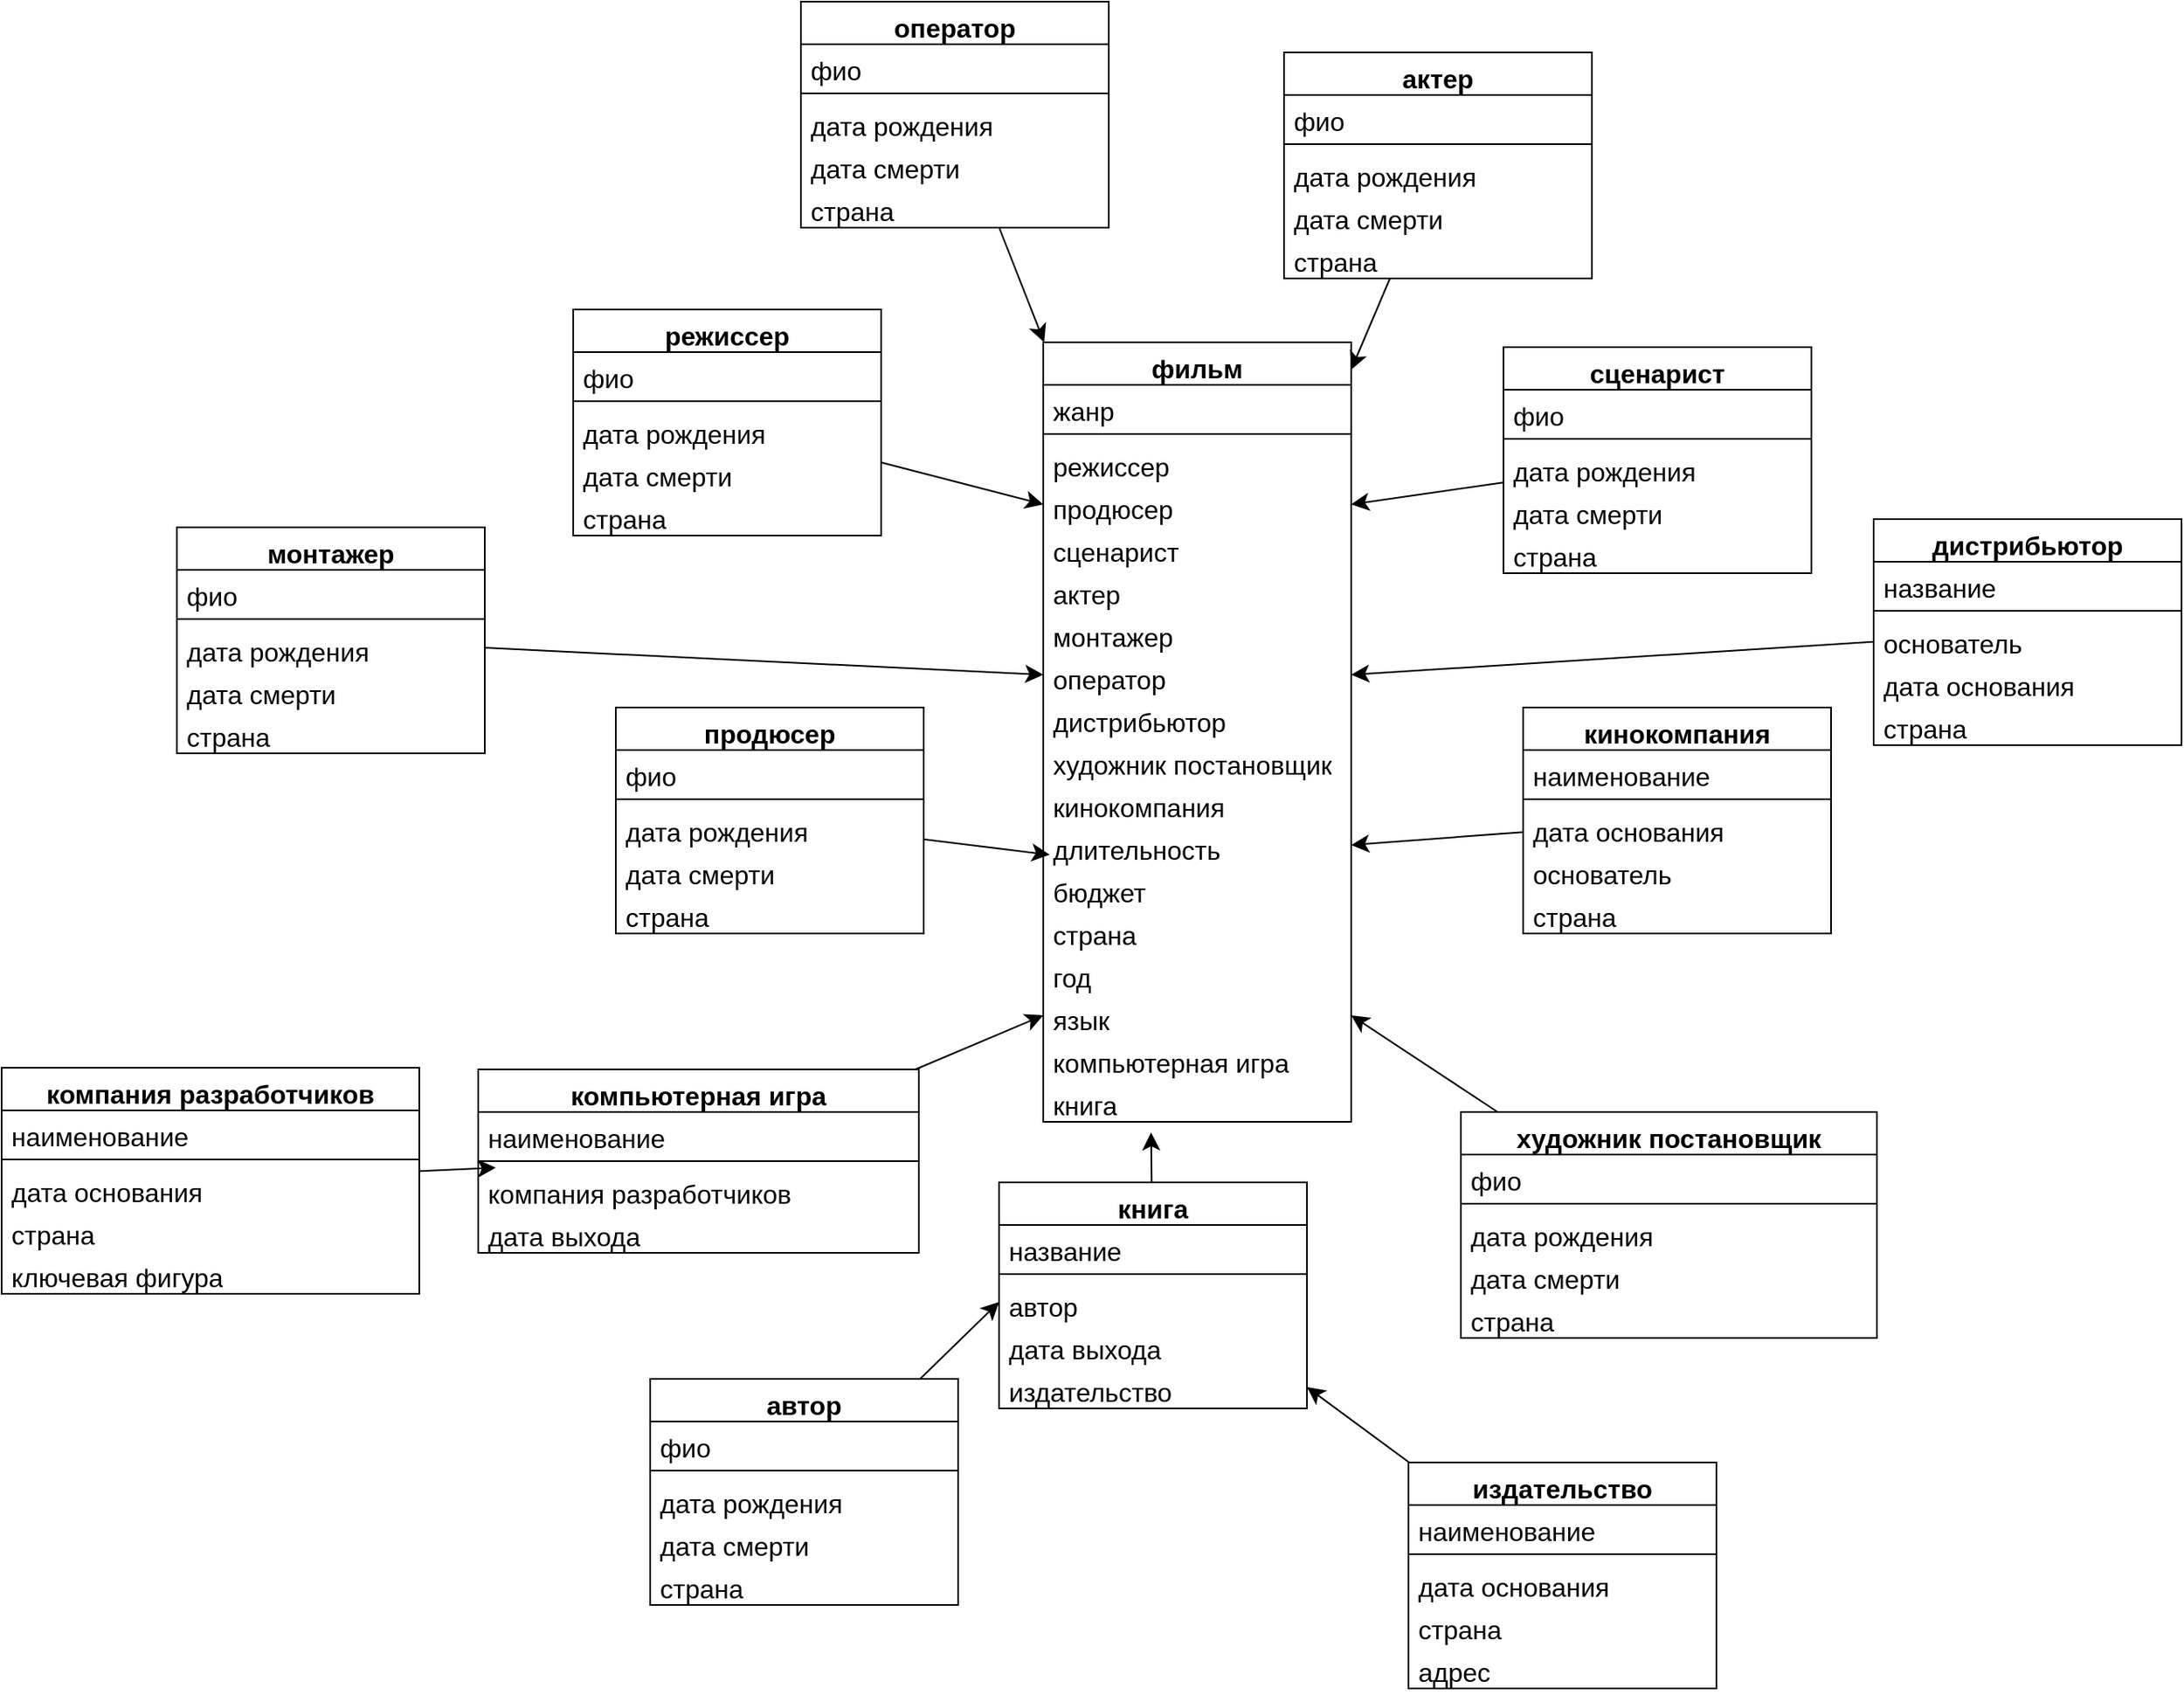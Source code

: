 <mxfile version="22.1.4" type="github">
  <diagram name="Страница — 1" id="YcqCHWIWePCYdiNYuav_">
    <mxGraphModel dx="2467" dy="1627" grid="0" gridSize="10" guides="1" tooltips="1" connect="1" arrows="1" fold="1" page="0" pageScale="1" pageWidth="827" pageHeight="1169" math="0" shadow="0">
      <root>
        <mxCell id="0" />
        <mxCell id="1" parent="0" />
        <mxCell id="nUtaBXKTbWJjMgn6V13K-16" value="фильм" style="swimlane;fontStyle=1;align=center;verticalAlign=top;childLayout=stackLayout;horizontal=1;startSize=26;horizontalStack=0;resizeParent=1;resizeParentMax=0;resizeLast=0;collapsible=1;marginBottom=0;whiteSpace=wrap;html=1;fontSize=16;" vertex="1" parent="1">
          <mxGeometry x="666" y="57" width="188" height="476" as="geometry" />
        </mxCell>
        <mxCell id="nUtaBXKTbWJjMgn6V13K-17" value="жанр" style="text;strokeColor=none;fillColor=none;align=left;verticalAlign=top;spacingLeft=4;spacingRight=4;overflow=hidden;rotatable=0;points=[[0,0.5],[1,0.5]];portConstraint=eastwest;whiteSpace=wrap;html=1;fontSize=16;" vertex="1" parent="nUtaBXKTbWJjMgn6V13K-16">
          <mxGeometry y="26" width="188" height="26" as="geometry" />
        </mxCell>
        <mxCell id="nUtaBXKTbWJjMgn6V13K-18" value="" style="line;strokeWidth=1;fillColor=none;align=left;verticalAlign=middle;spacingTop=-1;spacingLeft=3;spacingRight=3;rotatable=0;labelPosition=right;points=[];portConstraint=eastwest;strokeColor=inherit;fontSize=16;" vertex="1" parent="nUtaBXKTbWJjMgn6V13K-16">
          <mxGeometry y="52" width="188" height="8" as="geometry" />
        </mxCell>
        <mxCell id="nUtaBXKTbWJjMgn6V13K-19" value="режиссер" style="text;strokeColor=none;fillColor=none;align=left;verticalAlign=top;spacingLeft=4;spacingRight=4;overflow=hidden;rotatable=0;points=[[0,0.5],[1,0.5]];portConstraint=eastwest;whiteSpace=wrap;html=1;fontSize=16;" vertex="1" parent="nUtaBXKTbWJjMgn6V13K-16">
          <mxGeometry y="60" width="188" height="26" as="geometry" />
        </mxCell>
        <mxCell id="nUtaBXKTbWJjMgn6V13K-20" value="продюсер" style="text;strokeColor=none;fillColor=none;align=left;verticalAlign=top;spacingLeft=4;spacingRight=4;overflow=hidden;rotatable=0;points=[[0,0.5],[1,0.5]];portConstraint=eastwest;whiteSpace=wrap;html=1;fontSize=16;" vertex="1" parent="nUtaBXKTbWJjMgn6V13K-16">
          <mxGeometry y="86" width="188" height="26" as="geometry" />
        </mxCell>
        <mxCell id="nUtaBXKTbWJjMgn6V13K-21" value="сценарист" style="text;strokeColor=none;fillColor=none;align=left;verticalAlign=top;spacingLeft=4;spacingRight=4;overflow=hidden;rotatable=0;points=[[0,0.5],[1,0.5]];portConstraint=eastwest;whiteSpace=wrap;html=1;fontSize=16;" vertex="1" parent="nUtaBXKTbWJjMgn6V13K-16">
          <mxGeometry y="112" width="188" height="26" as="geometry" />
        </mxCell>
        <mxCell id="nUtaBXKTbWJjMgn6V13K-22" value="актер" style="text;strokeColor=none;fillColor=none;align=left;verticalAlign=top;spacingLeft=4;spacingRight=4;overflow=hidden;rotatable=0;points=[[0,0.5],[1,0.5]];portConstraint=eastwest;whiteSpace=wrap;html=1;fontSize=16;" vertex="1" parent="nUtaBXKTbWJjMgn6V13K-16">
          <mxGeometry y="138" width="188" height="26" as="geometry" />
        </mxCell>
        <mxCell id="nUtaBXKTbWJjMgn6V13K-141" value="монтажер" style="text;strokeColor=none;fillColor=none;align=left;verticalAlign=top;spacingLeft=4;spacingRight=4;overflow=hidden;rotatable=0;points=[[0,0.5],[1,0.5]];portConstraint=eastwest;whiteSpace=wrap;html=1;fontSize=16;" vertex="1" parent="nUtaBXKTbWJjMgn6V13K-16">
          <mxGeometry y="164" width="188" height="26" as="geometry" />
        </mxCell>
        <mxCell id="nUtaBXKTbWJjMgn6V13K-29" value="оператор" style="text;strokeColor=none;fillColor=none;align=left;verticalAlign=top;spacingLeft=4;spacingRight=4;overflow=hidden;rotatable=0;points=[[0,0.5],[1,0.5]];portConstraint=eastwest;whiteSpace=wrap;html=1;fontSize=16;" vertex="1" parent="nUtaBXKTbWJjMgn6V13K-16">
          <mxGeometry y="190" width="188" height="26" as="geometry" />
        </mxCell>
        <mxCell id="nUtaBXKTbWJjMgn6V13K-142" value="дистрибьютор" style="text;strokeColor=none;fillColor=none;align=left;verticalAlign=top;spacingLeft=4;spacingRight=4;overflow=hidden;rotatable=0;points=[[0,0.5],[1,0.5]];portConstraint=eastwest;whiteSpace=wrap;html=1;fontSize=16;" vertex="1" parent="nUtaBXKTbWJjMgn6V13K-16">
          <mxGeometry y="216" width="188" height="26" as="geometry" />
        </mxCell>
        <mxCell id="nUtaBXKTbWJjMgn6V13K-30" value="художник постановщик" style="text;strokeColor=none;fillColor=none;align=left;verticalAlign=top;spacingLeft=4;spacingRight=4;overflow=hidden;rotatable=0;points=[[0,0.5],[1,0.5]];portConstraint=eastwest;whiteSpace=wrap;html=1;fontSize=16;" vertex="1" parent="nUtaBXKTbWJjMgn6V13K-16">
          <mxGeometry y="242" width="188" height="26" as="geometry" />
        </mxCell>
        <mxCell id="nUtaBXKTbWJjMgn6V13K-28" value="кинокомпания" style="text;strokeColor=none;fillColor=none;align=left;verticalAlign=top;spacingLeft=4;spacingRight=4;overflow=hidden;rotatable=0;points=[[0,0.5],[1,0.5]];portConstraint=eastwest;whiteSpace=wrap;html=1;fontSize=16;" vertex="1" parent="nUtaBXKTbWJjMgn6V13K-16">
          <mxGeometry y="268" width="188" height="26" as="geometry" />
        </mxCell>
        <mxCell id="nUtaBXKTbWJjMgn6V13K-23" value="длительность" style="text;strokeColor=none;fillColor=none;align=left;verticalAlign=top;spacingLeft=4;spacingRight=4;overflow=hidden;rotatable=0;points=[[0,0.5],[1,0.5]];portConstraint=eastwest;whiteSpace=wrap;html=1;fontSize=16;" vertex="1" parent="nUtaBXKTbWJjMgn6V13K-16">
          <mxGeometry y="294" width="188" height="26" as="geometry" />
        </mxCell>
        <mxCell id="nUtaBXKTbWJjMgn6V13K-27" value="бюджет" style="text;strokeColor=none;fillColor=none;align=left;verticalAlign=top;spacingLeft=4;spacingRight=4;overflow=hidden;rotatable=0;points=[[0,0.5],[1,0.5]];portConstraint=eastwest;whiteSpace=wrap;html=1;fontSize=16;" vertex="1" parent="nUtaBXKTbWJjMgn6V13K-16">
          <mxGeometry y="320" width="188" height="26" as="geometry" />
        </mxCell>
        <mxCell id="nUtaBXKTbWJjMgn6V13K-26" value="страна" style="text;strokeColor=none;fillColor=none;align=left;verticalAlign=top;spacingLeft=4;spacingRight=4;overflow=hidden;rotatable=0;points=[[0,0.5],[1,0.5]];portConstraint=eastwest;whiteSpace=wrap;html=1;fontSize=16;" vertex="1" parent="nUtaBXKTbWJjMgn6V13K-16">
          <mxGeometry y="346" width="188" height="26" as="geometry" />
        </mxCell>
        <mxCell id="nUtaBXKTbWJjMgn6V13K-31" value="год" style="text;strokeColor=none;fillColor=none;align=left;verticalAlign=top;spacingLeft=4;spacingRight=4;overflow=hidden;rotatable=0;points=[[0,0.5],[1,0.5]];portConstraint=eastwest;whiteSpace=wrap;html=1;fontSize=16;" vertex="1" parent="nUtaBXKTbWJjMgn6V13K-16">
          <mxGeometry y="372" width="188" height="26" as="geometry" />
        </mxCell>
        <mxCell id="nUtaBXKTbWJjMgn6V13K-25" value="язык" style="text;strokeColor=none;fillColor=none;align=left;verticalAlign=top;spacingLeft=4;spacingRight=4;overflow=hidden;rotatable=0;points=[[0,0.5],[1,0.5]];portConstraint=eastwest;whiteSpace=wrap;html=1;fontSize=16;" vertex="1" parent="nUtaBXKTbWJjMgn6V13K-16">
          <mxGeometry y="398" width="188" height="26" as="geometry" />
        </mxCell>
        <mxCell id="nUtaBXKTbWJjMgn6V13K-112" value="компьютерная игра" style="text;strokeColor=none;fillColor=none;align=left;verticalAlign=top;spacingLeft=4;spacingRight=4;overflow=hidden;rotatable=0;points=[[0,0.5],[1,0.5]];portConstraint=eastwest;whiteSpace=wrap;html=1;fontSize=16;" vertex="1" parent="nUtaBXKTbWJjMgn6V13K-16">
          <mxGeometry y="424" width="188" height="26" as="geometry" />
        </mxCell>
        <mxCell id="nUtaBXKTbWJjMgn6V13K-120" value="книга" style="text;strokeColor=none;fillColor=none;align=left;verticalAlign=top;spacingLeft=4;spacingRight=4;overflow=hidden;rotatable=0;points=[[0,0.5],[1,0.5]];portConstraint=eastwest;whiteSpace=wrap;html=1;fontSize=16;" vertex="1" parent="nUtaBXKTbWJjMgn6V13K-16">
          <mxGeometry y="450" width="188" height="26" as="geometry" />
        </mxCell>
        <mxCell id="nUtaBXKTbWJjMgn6V13K-74" style="edgeStyle=none;curved=1;rounded=0;orthogonalLoop=1;jettySize=auto;html=1;entryX=1;entryY=0.5;entryDx=0;entryDy=0;fontSize=12;startSize=8;endSize=8;" edge="1" parent="1" source="nUtaBXKTbWJjMgn6V13K-32" target="nUtaBXKTbWJjMgn6V13K-20">
          <mxGeometry relative="1" as="geometry" />
        </mxCell>
        <mxCell id="nUtaBXKTbWJjMgn6V13K-32" value="сценарист" style="swimlane;fontStyle=1;align=center;verticalAlign=top;childLayout=stackLayout;horizontal=1;startSize=26;horizontalStack=0;resizeParent=1;resizeParentMax=0;resizeLast=0;collapsible=1;marginBottom=0;whiteSpace=wrap;html=1;fontSize=16;" vertex="1" parent="1">
          <mxGeometry x="947" y="60" width="188" height="138" as="geometry" />
        </mxCell>
        <mxCell id="nUtaBXKTbWJjMgn6V13K-33" value="фио" style="text;strokeColor=none;fillColor=none;align=left;verticalAlign=top;spacingLeft=4;spacingRight=4;overflow=hidden;rotatable=0;points=[[0,0.5],[1,0.5]];portConstraint=eastwest;whiteSpace=wrap;html=1;fontSize=16;" vertex="1" parent="nUtaBXKTbWJjMgn6V13K-32">
          <mxGeometry y="26" width="188" height="26" as="geometry" />
        </mxCell>
        <mxCell id="nUtaBXKTbWJjMgn6V13K-34" value="" style="line;strokeWidth=1;fillColor=none;align=left;verticalAlign=middle;spacingTop=-1;spacingLeft=3;spacingRight=3;rotatable=0;labelPosition=right;points=[];portConstraint=eastwest;strokeColor=inherit;fontSize=16;" vertex="1" parent="nUtaBXKTbWJjMgn6V13K-32">
          <mxGeometry y="52" width="188" height="8" as="geometry" />
        </mxCell>
        <mxCell id="nUtaBXKTbWJjMgn6V13K-35" value="дата рождения" style="text;strokeColor=none;fillColor=none;align=left;verticalAlign=top;spacingLeft=4;spacingRight=4;overflow=hidden;rotatable=0;points=[[0,0.5],[1,0.5]];portConstraint=eastwest;whiteSpace=wrap;html=1;fontSize=16;" vertex="1" parent="nUtaBXKTbWJjMgn6V13K-32">
          <mxGeometry y="60" width="188" height="26" as="geometry" />
        </mxCell>
        <mxCell id="nUtaBXKTbWJjMgn6V13K-38" value="дата смерти" style="text;strokeColor=none;fillColor=none;align=left;verticalAlign=top;spacingLeft=4;spacingRight=4;overflow=hidden;rotatable=0;points=[[0,0.5],[1,0.5]];portConstraint=eastwest;whiteSpace=wrap;html=1;fontSize=16;" vertex="1" parent="nUtaBXKTbWJjMgn6V13K-32">
          <mxGeometry y="86" width="188" height="26" as="geometry" />
        </mxCell>
        <mxCell id="nUtaBXKTbWJjMgn6V13K-36" value="страна" style="text;strokeColor=none;fillColor=none;align=left;verticalAlign=top;spacingLeft=4;spacingRight=4;overflow=hidden;rotatable=0;points=[[0,0.5],[1,0.5]];portConstraint=eastwest;whiteSpace=wrap;html=1;fontSize=16;" vertex="1" parent="nUtaBXKTbWJjMgn6V13K-32">
          <mxGeometry y="112" width="188" height="26" as="geometry" />
        </mxCell>
        <mxCell id="nUtaBXKTbWJjMgn6V13K-75" style="edgeStyle=none;curved=1;rounded=0;orthogonalLoop=1;jettySize=auto;html=1;entryX=1;entryY=0.5;entryDx=0;entryDy=0;fontSize=12;startSize=8;endSize=8;" edge="1" parent="1" source="nUtaBXKTbWJjMgn6V13K-66" target="nUtaBXKTbWJjMgn6V13K-23">
          <mxGeometry relative="1" as="geometry" />
        </mxCell>
        <mxCell id="nUtaBXKTbWJjMgn6V13K-66" value="кинокомпания" style="swimlane;fontStyle=1;align=center;verticalAlign=top;childLayout=stackLayout;horizontal=1;startSize=26;horizontalStack=0;resizeParent=1;resizeParentMax=0;resizeLast=0;collapsible=1;marginBottom=0;whiteSpace=wrap;html=1;fontSize=16;" vertex="1" parent="1">
          <mxGeometry x="959" y="280" width="188" height="138" as="geometry" />
        </mxCell>
        <mxCell id="nUtaBXKTbWJjMgn6V13K-67" value="наименование" style="text;strokeColor=none;fillColor=none;align=left;verticalAlign=top;spacingLeft=4;spacingRight=4;overflow=hidden;rotatable=0;points=[[0,0.5],[1,0.5]];portConstraint=eastwest;whiteSpace=wrap;html=1;fontSize=16;" vertex="1" parent="nUtaBXKTbWJjMgn6V13K-66">
          <mxGeometry y="26" width="188" height="26" as="geometry" />
        </mxCell>
        <mxCell id="nUtaBXKTbWJjMgn6V13K-68" value="" style="line;strokeWidth=1;fillColor=none;align=left;verticalAlign=middle;spacingTop=-1;spacingLeft=3;spacingRight=3;rotatable=0;labelPosition=right;points=[];portConstraint=eastwest;strokeColor=inherit;fontSize=16;" vertex="1" parent="nUtaBXKTbWJjMgn6V13K-66">
          <mxGeometry y="52" width="188" height="8" as="geometry" />
        </mxCell>
        <mxCell id="nUtaBXKTbWJjMgn6V13K-69" value="дата основания" style="text;strokeColor=none;fillColor=none;align=left;verticalAlign=top;spacingLeft=4;spacingRight=4;overflow=hidden;rotatable=0;points=[[0,0.5],[1,0.5]];portConstraint=eastwest;whiteSpace=wrap;html=1;fontSize=16;" vertex="1" parent="nUtaBXKTbWJjMgn6V13K-66">
          <mxGeometry y="60" width="188" height="26" as="geometry" />
        </mxCell>
        <mxCell id="nUtaBXKTbWJjMgn6V13K-70" value="основатель" style="text;strokeColor=none;fillColor=none;align=left;verticalAlign=top;spacingLeft=4;spacingRight=4;overflow=hidden;rotatable=0;points=[[0,0.5],[1,0.5]];portConstraint=eastwest;whiteSpace=wrap;html=1;fontSize=16;" vertex="1" parent="nUtaBXKTbWJjMgn6V13K-66">
          <mxGeometry y="86" width="188" height="26" as="geometry" />
        </mxCell>
        <mxCell id="nUtaBXKTbWJjMgn6V13K-71" value="страна" style="text;strokeColor=none;fillColor=none;align=left;verticalAlign=top;spacingLeft=4;spacingRight=4;overflow=hidden;rotatable=0;points=[[0,0.5],[1,0.5]];portConstraint=eastwest;whiteSpace=wrap;html=1;fontSize=16;" vertex="1" parent="nUtaBXKTbWJjMgn6V13K-66">
          <mxGeometry y="112" width="188" height="26" as="geometry" />
        </mxCell>
        <mxCell id="nUtaBXKTbWJjMgn6V13K-83" style="edgeStyle=none;curved=1;rounded=0;orthogonalLoop=1;jettySize=auto;html=1;entryX=0;entryY=0.5;entryDx=0;entryDy=0;fontSize=12;startSize=8;endSize=8;" edge="1" parent="1" source="nUtaBXKTbWJjMgn6V13K-77" target="nUtaBXKTbWJjMgn6V13K-20">
          <mxGeometry relative="1" as="geometry" />
        </mxCell>
        <mxCell id="nUtaBXKTbWJjMgn6V13K-77" value="режиссер" style="swimlane;fontStyle=1;align=center;verticalAlign=top;childLayout=stackLayout;horizontal=1;startSize=26;horizontalStack=0;resizeParent=1;resizeParentMax=0;resizeLast=0;collapsible=1;marginBottom=0;whiteSpace=wrap;html=1;fontSize=16;" vertex="1" parent="1">
          <mxGeometry x="379" y="37" width="188" height="138" as="geometry" />
        </mxCell>
        <mxCell id="nUtaBXKTbWJjMgn6V13K-78" value="фио" style="text;strokeColor=none;fillColor=none;align=left;verticalAlign=top;spacingLeft=4;spacingRight=4;overflow=hidden;rotatable=0;points=[[0,0.5],[1,0.5]];portConstraint=eastwest;whiteSpace=wrap;html=1;fontSize=16;" vertex="1" parent="nUtaBXKTbWJjMgn6V13K-77">
          <mxGeometry y="26" width="188" height="26" as="geometry" />
        </mxCell>
        <mxCell id="nUtaBXKTbWJjMgn6V13K-79" value="" style="line;strokeWidth=1;fillColor=none;align=left;verticalAlign=middle;spacingTop=-1;spacingLeft=3;spacingRight=3;rotatable=0;labelPosition=right;points=[];portConstraint=eastwest;strokeColor=inherit;fontSize=16;" vertex="1" parent="nUtaBXKTbWJjMgn6V13K-77">
          <mxGeometry y="52" width="188" height="8" as="geometry" />
        </mxCell>
        <mxCell id="nUtaBXKTbWJjMgn6V13K-80" value="дата рождения" style="text;strokeColor=none;fillColor=none;align=left;verticalAlign=top;spacingLeft=4;spacingRight=4;overflow=hidden;rotatable=0;points=[[0,0.5],[1,0.5]];portConstraint=eastwest;whiteSpace=wrap;html=1;fontSize=16;" vertex="1" parent="nUtaBXKTbWJjMgn6V13K-77">
          <mxGeometry y="60" width="188" height="26" as="geometry" />
        </mxCell>
        <mxCell id="nUtaBXKTbWJjMgn6V13K-81" value="дата смерти" style="text;strokeColor=none;fillColor=none;align=left;verticalAlign=top;spacingLeft=4;spacingRight=4;overflow=hidden;rotatable=0;points=[[0,0.5],[1,0.5]];portConstraint=eastwest;whiteSpace=wrap;html=1;fontSize=16;" vertex="1" parent="nUtaBXKTbWJjMgn6V13K-77">
          <mxGeometry y="86" width="188" height="26" as="geometry" />
        </mxCell>
        <mxCell id="nUtaBXKTbWJjMgn6V13K-82" value="страна" style="text;strokeColor=none;fillColor=none;align=left;verticalAlign=top;spacingLeft=4;spacingRight=4;overflow=hidden;rotatable=0;points=[[0,0.5],[1,0.5]];portConstraint=eastwest;whiteSpace=wrap;html=1;fontSize=16;" vertex="1" parent="nUtaBXKTbWJjMgn6V13K-77">
          <mxGeometry y="112" width="188" height="26" as="geometry" />
        </mxCell>
        <mxCell id="nUtaBXKTbWJjMgn6V13K-84" value="продюсер" style="swimlane;fontStyle=1;align=center;verticalAlign=top;childLayout=stackLayout;horizontal=1;startSize=26;horizontalStack=0;resizeParent=1;resizeParentMax=0;resizeLast=0;collapsible=1;marginBottom=0;whiteSpace=wrap;html=1;fontSize=16;" vertex="1" parent="1">
          <mxGeometry x="405" y="280" width="188" height="138" as="geometry" />
        </mxCell>
        <mxCell id="nUtaBXKTbWJjMgn6V13K-85" value="фио" style="text;strokeColor=none;fillColor=none;align=left;verticalAlign=top;spacingLeft=4;spacingRight=4;overflow=hidden;rotatable=0;points=[[0,0.5],[1,0.5]];portConstraint=eastwest;whiteSpace=wrap;html=1;fontSize=16;" vertex="1" parent="nUtaBXKTbWJjMgn6V13K-84">
          <mxGeometry y="26" width="188" height="26" as="geometry" />
        </mxCell>
        <mxCell id="nUtaBXKTbWJjMgn6V13K-86" value="" style="line;strokeWidth=1;fillColor=none;align=left;verticalAlign=middle;spacingTop=-1;spacingLeft=3;spacingRight=3;rotatable=0;labelPosition=right;points=[];portConstraint=eastwest;strokeColor=inherit;fontSize=16;" vertex="1" parent="nUtaBXKTbWJjMgn6V13K-84">
          <mxGeometry y="52" width="188" height="8" as="geometry" />
        </mxCell>
        <mxCell id="nUtaBXKTbWJjMgn6V13K-87" value="дата рождения" style="text;strokeColor=none;fillColor=none;align=left;verticalAlign=top;spacingLeft=4;spacingRight=4;overflow=hidden;rotatable=0;points=[[0,0.5],[1,0.5]];portConstraint=eastwest;whiteSpace=wrap;html=1;fontSize=16;" vertex="1" parent="nUtaBXKTbWJjMgn6V13K-84">
          <mxGeometry y="60" width="188" height="26" as="geometry" />
        </mxCell>
        <mxCell id="nUtaBXKTbWJjMgn6V13K-88" value="дата смерти" style="text;strokeColor=none;fillColor=none;align=left;verticalAlign=top;spacingLeft=4;spacingRight=4;overflow=hidden;rotatable=0;points=[[0,0.5],[1,0.5]];portConstraint=eastwest;whiteSpace=wrap;html=1;fontSize=16;" vertex="1" parent="nUtaBXKTbWJjMgn6V13K-84">
          <mxGeometry y="86" width="188" height="26" as="geometry" />
        </mxCell>
        <mxCell id="nUtaBXKTbWJjMgn6V13K-89" value="страна" style="text;strokeColor=none;fillColor=none;align=left;verticalAlign=top;spacingLeft=4;spacingRight=4;overflow=hidden;rotatable=0;points=[[0,0.5],[1,0.5]];portConstraint=eastwest;whiteSpace=wrap;html=1;fontSize=16;" vertex="1" parent="nUtaBXKTbWJjMgn6V13K-84">
          <mxGeometry y="112" width="188" height="26" as="geometry" />
        </mxCell>
        <mxCell id="nUtaBXKTbWJjMgn6V13K-90" style="edgeStyle=none;curved=1;rounded=0;orthogonalLoop=1;jettySize=auto;html=1;entryX=0.021;entryY=-0.273;entryDx=0;entryDy=0;entryPerimeter=0;fontSize=12;startSize=8;endSize=8;" edge="1" parent="1" source="nUtaBXKTbWJjMgn6V13K-84" target="nUtaBXKTbWJjMgn6V13K-27">
          <mxGeometry relative="1" as="geometry" />
        </mxCell>
        <mxCell id="nUtaBXKTbWJjMgn6V13K-97" style="edgeStyle=none;curved=1;rounded=0;orthogonalLoop=1;jettySize=auto;html=1;fontSize=12;startSize=8;endSize=8;" edge="1" parent="1" source="nUtaBXKTbWJjMgn6V13K-91" target="nUtaBXKTbWJjMgn6V13K-16">
          <mxGeometry relative="1" as="geometry" />
        </mxCell>
        <mxCell id="nUtaBXKTbWJjMgn6V13K-91" value="актер" style="swimlane;fontStyle=1;align=center;verticalAlign=top;childLayout=stackLayout;horizontal=1;startSize=26;horizontalStack=0;resizeParent=1;resizeParentMax=0;resizeLast=0;collapsible=1;marginBottom=0;whiteSpace=wrap;html=1;fontSize=16;" vertex="1" parent="1">
          <mxGeometry x="813" y="-120" width="188" height="138" as="geometry" />
        </mxCell>
        <mxCell id="nUtaBXKTbWJjMgn6V13K-92" value="фио" style="text;strokeColor=none;fillColor=none;align=left;verticalAlign=top;spacingLeft=4;spacingRight=4;overflow=hidden;rotatable=0;points=[[0,0.5],[1,0.5]];portConstraint=eastwest;whiteSpace=wrap;html=1;fontSize=16;" vertex="1" parent="nUtaBXKTbWJjMgn6V13K-91">
          <mxGeometry y="26" width="188" height="26" as="geometry" />
        </mxCell>
        <mxCell id="nUtaBXKTbWJjMgn6V13K-93" value="" style="line;strokeWidth=1;fillColor=none;align=left;verticalAlign=middle;spacingTop=-1;spacingLeft=3;spacingRight=3;rotatable=0;labelPosition=right;points=[];portConstraint=eastwest;strokeColor=inherit;fontSize=16;" vertex="1" parent="nUtaBXKTbWJjMgn6V13K-91">
          <mxGeometry y="52" width="188" height="8" as="geometry" />
        </mxCell>
        <mxCell id="nUtaBXKTbWJjMgn6V13K-94" value="дата рождения" style="text;strokeColor=none;fillColor=none;align=left;verticalAlign=top;spacingLeft=4;spacingRight=4;overflow=hidden;rotatable=0;points=[[0,0.5],[1,0.5]];portConstraint=eastwest;whiteSpace=wrap;html=1;fontSize=16;" vertex="1" parent="nUtaBXKTbWJjMgn6V13K-91">
          <mxGeometry y="60" width="188" height="26" as="geometry" />
        </mxCell>
        <mxCell id="nUtaBXKTbWJjMgn6V13K-95" value="дата смерти" style="text;strokeColor=none;fillColor=none;align=left;verticalAlign=top;spacingLeft=4;spacingRight=4;overflow=hidden;rotatable=0;points=[[0,0.5],[1,0.5]];portConstraint=eastwest;whiteSpace=wrap;html=1;fontSize=16;" vertex="1" parent="nUtaBXKTbWJjMgn6V13K-91">
          <mxGeometry y="86" width="188" height="26" as="geometry" />
        </mxCell>
        <mxCell id="nUtaBXKTbWJjMgn6V13K-96" value="страна" style="text;strokeColor=none;fillColor=none;align=left;verticalAlign=top;spacingLeft=4;spacingRight=4;overflow=hidden;rotatable=0;points=[[0,0.5],[1,0.5]];portConstraint=eastwest;whiteSpace=wrap;html=1;fontSize=16;" vertex="1" parent="nUtaBXKTbWJjMgn6V13K-91">
          <mxGeometry y="112" width="188" height="26" as="geometry" />
        </mxCell>
        <mxCell id="nUtaBXKTbWJjMgn6V13K-104" style="edgeStyle=none;curved=1;rounded=0;orthogonalLoop=1;jettySize=auto;html=1;fontSize=12;startSize=8;endSize=8;" edge="1" parent="1" source="nUtaBXKTbWJjMgn6V13K-98" target="nUtaBXKTbWJjMgn6V13K-16">
          <mxGeometry relative="1" as="geometry" />
        </mxCell>
        <mxCell id="nUtaBXKTbWJjMgn6V13K-98" value="оператор" style="swimlane;fontStyle=1;align=center;verticalAlign=top;childLayout=stackLayout;horizontal=1;startSize=26;horizontalStack=0;resizeParent=1;resizeParentMax=0;resizeLast=0;collapsible=1;marginBottom=0;whiteSpace=wrap;html=1;fontSize=16;" vertex="1" parent="1">
          <mxGeometry x="518" y="-151" width="188" height="138" as="geometry" />
        </mxCell>
        <mxCell id="nUtaBXKTbWJjMgn6V13K-99" value="фио" style="text;strokeColor=none;fillColor=none;align=left;verticalAlign=top;spacingLeft=4;spacingRight=4;overflow=hidden;rotatable=0;points=[[0,0.5],[1,0.5]];portConstraint=eastwest;whiteSpace=wrap;html=1;fontSize=16;" vertex="1" parent="nUtaBXKTbWJjMgn6V13K-98">
          <mxGeometry y="26" width="188" height="26" as="geometry" />
        </mxCell>
        <mxCell id="nUtaBXKTbWJjMgn6V13K-100" value="" style="line;strokeWidth=1;fillColor=none;align=left;verticalAlign=middle;spacingTop=-1;spacingLeft=3;spacingRight=3;rotatable=0;labelPosition=right;points=[];portConstraint=eastwest;strokeColor=inherit;fontSize=16;" vertex="1" parent="nUtaBXKTbWJjMgn6V13K-98">
          <mxGeometry y="52" width="188" height="8" as="geometry" />
        </mxCell>
        <mxCell id="nUtaBXKTbWJjMgn6V13K-101" value="дата рождения" style="text;strokeColor=none;fillColor=none;align=left;verticalAlign=top;spacingLeft=4;spacingRight=4;overflow=hidden;rotatable=0;points=[[0,0.5],[1,0.5]];portConstraint=eastwest;whiteSpace=wrap;html=1;fontSize=16;" vertex="1" parent="nUtaBXKTbWJjMgn6V13K-98">
          <mxGeometry y="60" width="188" height="26" as="geometry" />
        </mxCell>
        <mxCell id="nUtaBXKTbWJjMgn6V13K-102" value="дата смерти" style="text;strokeColor=none;fillColor=none;align=left;verticalAlign=top;spacingLeft=4;spacingRight=4;overflow=hidden;rotatable=0;points=[[0,0.5],[1,0.5]];portConstraint=eastwest;whiteSpace=wrap;html=1;fontSize=16;" vertex="1" parent="nUtaBXKTbWJjMgn6V13K-98">
          <mxGeometry y="86" width="188" height="26" as="geometry" />
        </mxCell>
        <mxCell id="nUtaBXKTbWJjMgn6V13K-103" value="страна" style="text;strokeColor=none;fillColor=none;align=left;verticalAlign=top;spacingLeft=4;spacingRight=4;overflow=hidden;rotatable=0;points=[[0,0.5],[1,0.5]];portConstraint=eastwest;whiteSpace=wrap;html=1;fontSize=16;" vertex="1" parent="nUtaBXKTbWJjMgn6V13K-98">
          <mxGeometry y="112" width="188" height="26" as="geometry" />
        </mxCell>
        <mxCell id="nUtaBXKTbWJjMgn6V13K-105" value="художник постановщик" style="swimlane;fontStyle=1;align=center;verticalAlign=top;childLayout=stackLayout;horizontal=1;startSize=26;horizontalStack=0;resizeParent=1;resizeParentMax=0;resizeLast=0;collapsible=1;marginBottom=0;whiteSpace=wrap;html=1;fontSize=16;" vertex="1" parent="1">
          <mxGeometry x="921" y="527" width="254" height="138" as="geometry" />
        </mxCell>
        <mxCell id="nUtaBXKTbWJjMgn6V13K-106" value="фио" style="text;strokeColor=none;fillColor=none;align=left;verticalAlign=top;spacingLeft=4;spacingRight=4;overflow=hidden;rotatable=0;points=[[0,0.5],[1,0.5]];portConstraint=eastwest;whiteSpace=wrap;html=1;fontSize=16;" vertex="1" parent="nUtaBXKTbWJjMgn6V13K-105">
          <mxGeometry y="26" width="254" height="26" as="geometry" />
        </mxCell>
        <mxCell id="nUtaBXKTbWJjMgn6V13K-107" value="" style="line;strokeWidth=1;fillColor=none;align=left;verticalAlign=middle;spacingTop=-1;spacingLeft=3;spacingRight=3;rotatable=0;labelPosition=right;points=[];portConstraint=eastwest;strokeColor=inherit;fontSize=16;" vertex="1" parent="nUtaBXKTbWJjMgn6V13K-105">
          <mxGeometry y="52" width="254" height="8" as="geometry" />
        </mxCell>
        <mxCell id="nUtaBXKTbWJjMgn6V13K-108" value="дата рождения" style="text;strokeColor=none;fillColor=none;align=left;verticalAlign=top;spacingLeft=4;spacingRight=4;overflow=hidden;rotatable=0;points=[[0,0.5],[1,0.5]];portConstraint=eastwest;whiteSpace=wrap;html=1;fontSize=16;" vertex="1" parent="nUtaBXKTbWJjMgn6V13K-105">
          <mxGeometry y="60" width="254" height="26" as="geometry" />
        </mxCell>
        <mxCell id="nUtaBXKTbWJjMgn6V13K-109" value="дата смерти" style="text;strokeColor=none;fillColor=none;align=left;verticalAlign=top;spacingLeft=4;spacingRight=4;overflow=hidden;rotatable=0;points=[[0,0.5],[1,0.5]];portConstraint=eastwest;whiteSpace=wrap;html=1;fontSize=16;" vertex="1" parent="nUtaBXKTbWJjMgn6V13K-105">
          <mxGeometry y="86" width="254" height="26" as="geometry" />
        </mxCell>
        <mxCell id="nUtaBXKTbWJjMgn6V13K-110" value="страна" style="text;strokeColor=none;fillColor=none;align=left;verticalAlign=top;spacingLeft=4;spacingRight=4;overflow=hidden;rotatable=0;points=[[0,0.5],[1,0.5]];portConstraint=eastwest;whiteSpace=wrap;html=1;fontSize=16;" vertex="1" parent="nUtaBXKTbWJjMgn6V13K-105">
          <mxGeometry y="112" width="254" height="26" as="geometry" />
        </mxCell>
        <mxCell id="nUtaBXKTbWJjMgn6V13K-111" style="edgeStyle=none;curved=1;rounded=0;orthogonalLoop=1;jettySize=auto;html=1;entryX=1;entryY=0.5;entryDx=0;entryDy=0;fontSize=12;startSize=8;endSize=8;" edge="1" parent="1" source="nUtaBXKTbWJjMgn6V13K-105" target="nUtaBXKTbWJjMgn6V13K-25">
          <mxGeometry relative="1" as="geometry" />
        </mxCell>
        <mxCell id="nUtaBXKTbWJjMgn6V13K-113" value="компьютерная игра" style="swimlane;fontStyle=1;align=center;verticalAlign=top;childLayout=stackLayout;horizontal=1;startSize=26;horizontalStack=0;resizeParent=1;resizeParentMax=0;resizeLast=0;collapsible=1;marginBottom=0;whiteSpace=wrap;html=1;fontSize=16;" vertex="1" parent="1">
          <mxGeometry x="321" y="501" width="269" height="112" as="geometry" />
        </mxCell>
        <mxCell id="nUtaBXKTbWJjMgn6V13K-114" value="наименование" style="text;strokeColor=none;fillColor=none;align=left;verticalAlign=top;spacingLeft=4;spacingRight=4;overflow=hidden;rotatable=0;points=[[0,0.5],[1,0.5]];portConstraint=eastwest;whiteSpace=wrap;html=1;fontSize=16;" vertex="1" parent="nUtaBXKTbWJjMgn6V13K-113">
          <mxGeometry y="26" width="269" height="26" as="geometry" />
        </mxCell>
        <mxCell id="nUtaBXKTbWJjMgn6V13K-115" value="" style="line;strokeWidth=1;fillColor=none;align=left;verticalAlign=middle;spacingTop=-1;spacingLeft=3;spacingRight=3;rotatable=0;labelPosition=right;points=[];portConstraint=eastwest;strokeColor=inherit;fontSize=16;" vertex="1" parent="nUtaBXKTbWJjMgn6V13K-113">
          <mxGeometry y="52" width="269" height="8" as="geometry" />
        </mxCell>
        <mxCell id="nUtaBXKTbWJjMgn6V13K-116" value="компания разработчиков" style="text;strokeColor=none;fillColor=none;align=left;verticalAlign=top;spacingLeft=4;spacingRight=4;overflow=hidden;rotatable=0;points=[[0,0.5],[1,0.5]];portConstraint=eastwest;whiteSpace=wrap;html=1;fontSize=16;" vertex="1" parent="nUtaBXKTbWJjMgn6V13K-113">
          <mxGeometry y="60" width="269" height="26" as="geometry" />
        </mxCell>
        <mxCell id="nUtaBXKTbWJjMgn6V13K-117" value="дата выхода" style="text;strokeColor=none;fillColor=none;align=left;verticalAlign=top;spacingLeft=4;spacingRight=4;overflow=hidden;rotatable=0;points=[[0,0.5],[1,0.5]];portConstraint=eastwest;whiteSpace=wrap;html=1;fontSize=16;" vertex="1" parent="nUtaBXKTbWJjMgn6V13K-113">
          <mxGeometry y="86" width="269" height="26" as="geometry" />
        </mxCell>
        <mxCell id="nUtaBXKTbWJjMgn6V13K-119" style="edgeStyle=none;curved=1;rounded=0;orthogonalLoop=1;jettySize=auto;html=1;entryX=0;entryY=0.5;entryDx=0;entryDy=0;fontSize=12;startSize=8;endSize=8;" edge="1" parent="1" source="nUtaBXKTbWJjMgn6V13K-113" target="nUtaBXKTbWJjMgn6V13K-25">
          <mxGeometry relative="1" as="geometry" />
        </mxCell>
        <mxCell id="nUtaBXKTbWJjMgn6V13K-121" value="книга" style="swimlane;fontStyle=1;align=center;verticalAlign=top;childLayout=stackLayout;horizontal=1;startSize=26;horizontalStack=0;resizeParent=1;resizeParentMax=0;resizeLast=0;collapsible=1;marginBottom=0;whiteSpace=wrap;html=1;fontSize=16;" vertex="1" parent="1">
          <mxGeometry x="639" y="570" width="188" height="138" as="geometry" />
        </mxCell>
        <mxCell id="nUtaBXKTbWJjMgn6V13K-122" value="название" style="text;strokeColor=none;fillColor=none;align=left;verticalAlign=top;spacingLeft=4;spacingRight=4;overflow=hidden;rotatable=0;points=[[0,0.5],[1,0.5]];portConstraint=eastwest;whiteSpace=wrap;html=1;fontSize=16;" vertex="1" parent="nUtaBXKTbWJjMgn6V13K-121">
          <mxGeometry y="26" width="188" height="26" as="geometry" />
        </mxCell>
        <mxCell id="nUtaBXKTbWJjMgn6V13K-123" value="" style="line;strokeWidth=1;fillColor=none;align=left;verticalAlign=middle;spacingTop=-1;spacingLeft=3;spacingRight=3;rotatable=0;labelPosition=right;points=[];portConstraint=eastwest;strokeColor=inherit;fontSize=16;" vertex="1" parent="nUtaBXKTbWJjMgn6V13K-121">
          <mxGeometry y="52" width="188" height="8" as="geometry" />
        </mxCell>
        <mxCell id="nUtaBXKTbWJjMgn6V13K-124" value="автор" style="text;strokeColor=none;fillColor=none;align=left;verticalAlign=top;spacingLeft=4;spacingRight=4;overflow=hidden;rotatable=0;points=[[0,0.5],[1,0.5]];portConstraint=eastwest;whiteSpace=wrap;html=1;fontSize=16;" vertex="1" parent="nUtaBXKTbWJjMgn6V13K-121">
          <mxGeometry y="60" width="188" height="26" as="geometry" />
        </mxCell>
        <mxCell id="nUtaBXKTbWJjMgn6V13K-125" value="дата выхода" style="text;strokeColor=none;fillColor=none;align=left;verticalAlign=top;spacingLeft=4;spacingRight=4;overflow=hidden;rotatable=0;points=[[0,0.5],[1,0.5]];portConstraint=eastwest;whiteSpace=wrap;html=1;fontSize=16;" vertex="1" parent="nUtaBXKTbWJjMgn6V13K-121">
          <mxGeometry y="86" width="188" height="26" as="geometry" />
        </mxCell>
        <mxCell id="nUtaBXKTbWJjMgn6V13K-157" value="издательство" style="text;strokeColor=none;fillColor=none;align=left;verticalAlign=top;spacingLeft=4;spacingRight=4;overflow=hidden;rotatable=0;points=[[0,0.5],[1,0.5]];portConstraint=eastwest;whiteSpace=wrap;html=1;fontSize=16;" vertex="1" parent="nUtaBXKTbWJjMgn6V13K-121">
          <mxGeometry y="112" width="188" height="26" as="geometry" />
        </mxCell>
        <mxCell id="nUtaBXKTbWJjMgn6V13K-126" style="edgeStyle=none;curved=1;rounded=0;orthogonalLoop=1;jettySize=auto;html=1;entryX=0.35;entryY=1.249;entryDx=0;entryDy=0;entryPerimeter=0;fontSize=12;startSize=8;endSize=8;" edge="1" parent="1" source="nUtaBXKTbWJjMgn6V13K-121" target="nUtaBXKTbWJjMgn6V13K-120">
          <mxGeometry relative="1" as="geometry" />
        </mxCell>
        <mxCell id="nUtaBXKTbWJjMgn6V13K-133" style="edgeStyle=none;curved=1;rounded=0;orthogonalLoop=1;jettySize=auto;html=1;entryX=0;entryY=0.5;entryDx=0;entryDy=0;fontSize=12;startSize=8;endSize=8;" edge="1" parent="1" source="nUtaBXKTbWJjMgn6V13K-127" target="nUtaBXKTbWJjMgn6V13K-124">
          <mxGeometry relative="1" as="geometry" />
        </mxCell>
        <mxCell id="nUtaBXKTbWJjMgn6V13K-127" value="автор" style="swimlane;fontStyle=1;align=center;verticalAlign=top;childLayout=stackLayout;horizontal=1;startSize=26;horizontalStack=0;resizeParent=1;resizeParentMax=0;resizeLast=0;collapsible=1;marginBottom=0;whiteSpace=wrap;html=1;fontSize=16;" vertex="1" parent="1">
          <mxGeometry x="426" y="690" width="188" height="138" as="geometry" />
        </mxCell>
        <mxCell id="nUtaBXKTbWJjMgn6V13K-128" value="фио" style="text;strokeColor=none;fillColor=none;align=left;verticalAlign=top;spacingLeft=4;spacingRight=4;overflow=hidden;rotatable=0;points=[[0,0.5],[1,0.5]];portConstraint=eastwest;whiteSpace=wrap;html=1;fontSize=16;" vertex="1" parent="nUtaBXKTbWJjMgn6V13K-127">
          <mxGeometry y="26" width="188" height="26" as="geometry" />
        </mxCell>
        <mxCell id="nUtaBXKTbWJjMgn6V13K-129" value="" style="line;strokeWidth=1;fillColor=none;align=left;verticalAlign=middle;spacingTop=-1;spacingLeft=3;spacingRight=3;rotatable=0;labelPosition=right;points=[];portConstraint=eastwest;strokeColor=inherit;fontSize=16;" vertex="1" parent="nUtaBXKTbWJjMgn6V13K-127">
          <mxGeometry y="52" width="188" height="8" as="geometry" />
        </mxCell>
        <mxCell id="nUtaBXKTbWJjMgn6V13K-130" value="дата рождения" style="text;strokeColor=none;fillColor=none;align=left;verticalAlign=top;spacingLeft=4;spacingRight=4;overflow=hidden;rotatable=0;points=[[0,0.5],[1,0.5]];portConstraint=eastwest;whiteSpace=wrap;html=1;fontSize=16;" vertex="1" parent="nUtaBXKTbWJjMgn6V13K-127">
          <mxGeometry y="60" width="188" height="26" as="geometry" />
        </mxCell>
        <mxCell id="nUtaBXKTbWJjMgn6V13K-131" value="дата смерти" style="text;strokeColor=none;fillColor=none;align=left;verticalAlign=top;spacingLeft=4;spacingRight=4;overflow=hidden;rotatable=0;points=[[0,0.5],[1,0.5]];portConstraint=eastwest;whiteSpace=wrap;html=1;fontSize=16;" vertex="1" parent="nUtaBXKTbWJjMgn6V13K-127">
          <mxGeometry y="86" width="188" height="26" as="geometry" />
        </mxCell>
        <mxCell id="nUtaBXKTbWJjMgn6V13K-132" value="страна" style="text;strokeColor=none;fillColor=none;align=left;verticalAlign=top;spacingLeft=4;spacingRight=4;overflow=hidden;rotatable=0;points=[[0,0.5],[1,0.5]];portConstraint=eastwest;whiteSpace=wrap;html=1;fontSize=16;" vertex="1" parent="nUtaBXKTbWJjMgn6V13K-127">
          <mxGeometry y="112" width="188" height="26" as="geometry" />
        </mxCell>
        <mxCell id="nUtaBXKTbWJjMgn6V13K-140" style="edgeStyle=none;curved=1;rounded=0;orthogonalLoop=1;jettySize=auto;html=1;entryX=0;entryY=0.5;entryDx=0;entryDy=0;fontSize=12;startSize=8;endSize=8;" edge="1" parent="1" source="nUtaBXKTbWJjMgn6V13K-134" target="nUtaBXKTbWJjMgn6V13K-29">
          <mxGeometry relative="1" as="geometry" />
        </mxCell>
        <mxCell id="nUtaBXKTbWJjMgn6V13K-134" value="монтажер" style="swimlane;fontStyle=1;align=center;verticalAlign=top;childLayout=stackLayout;horizontal=1;startSize=26;horizontalStack=0;resizeParent=1;resizeParentMax=0;resizeLast=0;collapsible=1;marginBottom=0;whiteSpace=wrap;html=1;fontSize=16;" vertex="1" parent="1">
          <mxGeometry x="137" y="170" width="188" height="138" as="geometry" />
        </mxCell>
        <mxCell id="nUtaBXKTbWJjMgn6V13K-135" value="фио" style="text;strokeColor=none;fillColor=none;align=left;verticalAlign=top;spacingLeft=4;spacingRight=4;overflow=hidden;rotatable=0;points=[[0,0.5],[1,0.5]];portConstraint=eastwest;whiteSpace=wrap;html=1;fontSize=16;" vertex="1" parent="nUtaBXKTbWJjMgn6V13K-134">
          <mxGeometry y="26" width="188" height="26" as="geometry" />
        </mxCell>
        <mxCell id="nUtaBXKTbWJjMgn6V13K-136" value="" style="line;strokeWidth=1;fillColor=none;align=left;verticalAlign=middle;spacingTop=-1;spacingLeft=3;spacingRight=3;rotatable=0;labelPosition=right;points=[];portConstraint=eastwest;strokeColor=inherit;fontSize=16;" vertex="1" parent="nUtaBXKTbWJjMgn6V13K-134">
          <mxGeometry y="52" width="188" height="8" as="geometry" />
        </mxCell>
        <mxCell id="nUtaBXKTbWJjMgn6V13K-137" value="дата рождения" style="text;strokeColor=none;fillColor=none;align=left;verticalAlign=top;spacingLeft=4;spacingRight=4;overflow=hidden;rotatable=0;points=[[0,0.5],[1,0.5]];portConstraint=eastwest;whiteSpace=wrap;html=1;fontSize=16;" vertex="1" parent="nUtaBXKTbWJjMgn6V13K-134">
          <mxGeometry y="60" width="188" height="26" as="geometry" />
        </mxCell>
        <mxCell id="nUtaBXKTbWJjMgn6V13K-138" value="дата смерти" style="text;strokeColor=none;fillColor=none;align=left;verticalAlign=top;spacingLeft=4;spacingRight=4;overflow=hidden;rotatable=0;points=[[0,0.5],[1,0.5]];portConstraint=eastwest;whiteSpace=wrap;html=1;fontSize=16;" vertex="1" parent="nUtaBXKTbWJjMgn6V13K-134">
          <mxGeometry y="86" width="188" height="26" as="geometry" />
        </mxCell>
        <mxCell id="nUtaBXKTbWJjMgn6V13K-139" value="страна" style="text;strokeColor=none;fillColor=none;align=left;verticalAlign=top;spacingLeft=4;spacingRight=4;overflow=hidden;rotatable=0;points=[[0,0.5],[1,0.5]];portConstraint=eastwest;whiteSpace=wrap;html=1;fontSize=16;" vertex="1" parent="nUtaBXKTbWJjMgn6V13K-134">
          <mxGeometry y="112" width="188" height="26" as="geometry" />
        </mxCell>
        <mxCell id="nUtaBXKTbWJjMgn6V13K-149" style="edgeStyle=none;curved=1;rounded=0;orthogonalLoop=1;jettySize=auto;html=1;entryX=1;entryY=0.5;entryDx=0;entryDy=0;fontSize=12;startSize=8;endSize=8;" edge="1" parent="1" source="nUtaBXKTbWJjMgn6V13K-143" target="nUtaBXKTbWJjMgn6V13K-29">
          <mxGeometry relative="1" as="geometry" />
        </mxCell>
        <mxCell id="nUtaBXKTbWJjMgn6V13K-143" value="дистрибьютор" style="swimlane;fontStyle=1;align=center;verticalAlign=top;childLayout=stackLayout;horizontal=1;startSize=26;horizontalStack=0;resizeParent=1;resizeParentMax=0;resizeLast=0;collapsible=1;marginBottom=0;whiteSpace=wrap;html=1;fontSize=16;" vertex="1" parent="1">
          <mxGeometry x="1173" y="165" width="188" height="138" as="geometry" />
        </mxCell>
        <mxCell id="nUtaBXKTbWJjMgn6V13K-144" value="название" style="text;strokeColor=none;fillColor=none;align=left;verticalAlign=top;spacingLeft=4;spacingRight=4;overflow=hidden;rotatable=0;points=[[0,0.5],[1,0.5]];portConstraint=eastwest;whiteSpace=wrap;html=1;fontSize=16;" vertex="1" parent="nUtaBXKTbWJjMgn6V13K-143">
          <mxGeometry y="26" width="188" height="26" as="geometry" />
        </mxCell>
        <mxCell id="nUtaBXKTbWJjMgn6V13K-145" value="" style="line;strokeWidth=1;fillColor=none;align=left;verticalAlign=middle;spacingTop=-1;spacingLeft=3;spacingRight=3;rotatable=0;labelPosition=right;points=[];portConstraint=eastwest;strokeColor=inherit;fontSize=16;" vertex="1" parent="nUtaBXKTbWJjMgn6V13K-143">
          <mxGeometry y="52" width="188" height="8" as="geometry" />
        </mxCell>
        <mxCell id="nUtaBXKTbWJjMgn6V13K-146" value="основатель" style="text;strokeColor=none;fillColor=none;align=left;verticalAlign=top;spacingLeft=4;spacingRight=4;overflow=hidden;rotatable=0;points=[[0,0.5],[1,0.5]];portConstraint=eastwest;whiteSpace=wrap;html=1;fontSize=16;" vertex="1" parent="nUtaBXKTbWJjMgn6V13K-143">
          <mxGeometry y="60" width="188" height="26" as="geometry" />
        </mxCell>
        <mxCell id="nUtaBXKTbWJjMgn6V13K-147" value="дата основания" style="text;strokeColor=none;fillColor=none;align=left;verticalAlign=top;spacingLeft=4;spacingRight=4;overflow=hidden;rotatable=0;points=[[0,0.5],[1,0.5]];portConstraint=eastwest;whiteSpace=wrap;html=1;fontSize=16;" vertex="1" parent="nUtaBXKTbWJjMgn6V13K-143">
          <mxGeometry y="86" width="188" height="26" as="geometry" />
        </mxCell>
        <mxCell id="nUtaBXKTbWJjMgn6V13K-148" value="страна" style="text;strokeColor=none;fillColor=none;align=left;verticalAlign=top;spacingLeft=4;spacingRight=4;overflow=hidden;rotatable=0;points=[[0,0.5],[1,0.5]];portConstraint=eastwest;whiteSpace=wrap;html=1;fontSize=16;" vertex="1" parent="nUtaBXKTbWJjMgn6V13K-143">
          <mxGeometry y="112" width="188" height="26" as="geometry" />
        </mxCell>
        <mxCell id="nUtaBXKTbWJjMgn6V13K-156" style="edgeStyle=none;curved=1;rounded=0;orthogonalLoop=1;jettySize=auto;html=1;entryX=1;entryY=0.5;entryDx=0;entryDy=0;fontSize=12;startSize=8;endSize=8;" edge="1" parent="1" source="nUtaBXKTbWJjMgn6V13K-150" target="nUtaBXKTbWJjMgn6V13K-157">
          <mxGeometry relative="1" as="geometry" />
        </mxCell>
        <mxCell id="nUtaBXKTbWJjMgn6V13K-150" value="издательство" style="swimlane;fontStyle=1;align=center;verticalAlign=top;childLayout=stackLayout;horizontal=1;startSize=26;horizontalStack=0;resizeParent=1;resizeParentMax=0;resizeLast=0;collapsible=1;marginBottom=0;whiteSpace=wrap;html=1;fontSize=16;" vertex="1" parent="1">
          <mxGeometry x="889" y="741" width="188" height="138" as="geometry" />
        </mxCell>
        <mxCell id="nUtaBXKTbWJjMgn6V13K-151" value="наименование" style="text;strokeColor=none;fillColor=none;align=left;verticalAlign=top;spacingLeft=4;spacingRight=4;overflow=hidden;rotatable=0;points=[[0,0.5],[1,0.5]];portConstraint=eastwest;whiteSpace=wrap;html=1;fontSize=16;" vertex="1" parent="nUtaBXKTbWJjMgn6V13K-150">
          <mxGeometry y="26" width="188" height="26" as="geometry" />
        </mxCell>
        <mxCell id="nUtaBXKTbWJjMgn6V13K-152" value="" style="line;strokeWidth=1;fillColor=none;align=left;verticalAlign=middle;spacingTop=-1;spacingLeft=3;spacingRight=3;rotatable=0;labelPosition=right;points=[];portConstraint=eastwest;strokeColor=inherit;fontSize=16;" vertex="1" parent="nUtaBXKTbWJjMgn6V13K-150">
          <mxGeometry y="52" width="188" height="8" as="geometry" />
        </mxCell>
        <mxCell id="nUtaBXKTbWJjMgn6V13K-153" value="дата основания" style="text;strokeColor=none;fillColor=none;align=left;verticalAlign=top;spacingLeft=4;spacingRight=4;overflow=hidden;rotatable=0;points=[[0,0.5],[1,0.5]];portConstraint=eastwest;whiteSpace=wrap;html=1;fontSize=16;" vertex="1" parent="nUtaBXKTbWJjMgn6V13K-150">
          <mxGeometry y="60" width="188" height="26" as="geometry" />
        </mxCell>
        <mxCell id="nUtaBXKTbWJjMgn6V13K-155" value="страна" style="text;strokeColor=none;fillColor=none;align=left;verticalAlign=top;spacingLeft=4;spacingRight=4;overflow=hidden;rotatable=0;points=[[0,0.5],[1,0.5]];portConstraint=eastwest;whiteSpace=wrap;html=1;fontSize=16;" vertex="1" parent="nUtaBXKTbWJjMgn6V13K-150">
          <mxGeometry y="86" width="188" height="26" as="geometry" />
        </mxCell>
        <mxCell id="nUtaBXKTbWJjMgn6V13K-164" value="адрес" style="text;strokeColor=none;fillColor=none;align=left;verticalAlign=top;spacingLeft=4;spacingRight=4;overflow=hidden;rotatable=0;points=[[0,0.5],[1,0.5]];portConstraint=eastwest;whiteSpace=wrap;html=1;fontSize=16;" vertex="1" parent="nUtaBXKTbWJjMgn6V13K-150">
          <mxGeometry y="112" width="188" height="26" as="geometry" />
        </mxCell>
        <mxCell id="nUtaBXKTbWJjMgn6V13K-158" value="компания разработчиков" style="swimlane;fontStyle=1;align=center;verticalAlign=top;childLayout=stackLayout;horizontal=1;startSize=26;horizontalStack=0;resizeParent=1;resizeParentMax=0;resizeLast=0;collapsible=1;marginBottom=0;whiteSpace=wrap;html=1;fontSize=16;" vertex="1" parent="1">
          <mxGeometry x="30" y="500" width="255" height="138" as="geometry" />
        </mxCell>
        <mxCell id="nUtaBXKTbWJjMgn6V13K-159" value="наименование" style="text;strokeColor=none;fillColor=none;align=left;verticalAlign=top;spacingLeft=4;spacingRight=4;overflow=hidden;rotatable=0;points=[[0,0.5],[1,0.5]];portConstraint=eastwest;whiteSpace=wrap;html=1;fontSize=16;" vertex="1" parent="nUtaBXKTbWJjMgn6V13K-158">
          <mxGeometry y="26" width="255" height="26" as="geometry" />
        </mxCell>
        <mxCell id="nUtaBXKTbWJjMgn6V13K-160" value="" style="line;strokeWidth=1;fillColor=none;align=left;verticalAlign=middle;spacingTop=-1;spacingLeft=3;spacingRight=3;rotatable=0;labelPosition=right;points=[];portConstraint=eastwest;strokeColor=inherit;fontSize=16;" vertex="1" parent="nUtaBXKTbWJjMgn6V13K-158">
          <mxGeometry y="52" width="255" height="8" as="geometry" />
        </mxCell>
        <mxCell id="nUtaBXKTbWJjMgn6V13K-161" value="дата основания" style="text;strokeColor=none;fillColor=none;align=left;verticalAlign=top;spacingLeft=4;spacingRight=4;overflow=hidden;rotatable=0;points=[[0,0.5],[1,0.5]];portConstraint=eastwest;whiteSpace=wrap;html=1;fontSize=16;" vertex="1" parent="nUtaBXKTbWJjMgn6V13K-158">
          <mxGeometry y="60" width="255" height="26" as="geometry" />
        </mxCell>
        <mxCell id="nUtaBXKTbWJjMgn6V13K-162" value="страна" style="text;strokeColor=none;fillColor=none;align=left;verticalAlign=top;spacingLeft=4;spacingRight=4;overflow=hidden;rotatable=0;points=[[0,0.5],[1,0.5]];portConstraint=eastwest;whiteSpace=wrap;html=1;fontSize=16;" vertex="1" parent="nUtaBXKTbWJjMgn6V13K-158">
          <mxGeometry y="86" width="255" height="26" as="geometry" />
        </mxCell>
        <mxCell id="nUtaBXKTbWJjMgn6V13K-165" value="ключевая фигура" style="text;strokeColor=none;fillColor=none;align=left;verticalAlign=top;spacingLeft=4;spacingRight=4;overflow=hidden;rotatable=0;points=[[0,0.5],[1,0.5]];portConstraint=eastwest;whiteSpace=wrap;html=1;fontSize=16;" vertex="1" parent="nUtaBXKTbWJjMgn6V13K-158">
          <mxGeometry y="112" width="255" height="26" as="geometry" />
        </mxCell>
        <mxCell id="nUtaBXKTbWJjMgn6V13K-163" style="edgeStyle=none;curved=1;rounded=0;orthogonalLoop=1;jettySize=auto;html=1;entryX=0.04;entryY=-0.001;entryDx=0;entryDy=0;entryPerimeter=0;fontSize=12;startSize=8;endSize=8;" edge="1" parent="1" source="nUtaBXKTbWJjMgn6V13K-158" target="nUtaBXKTbWJjMgn6V13K-116">
          <mxGeometry relative="1" as="geometry" />
        </mxCell>
      </root>
    </mxGraphModel>
  </diagram>
</mxfile>
